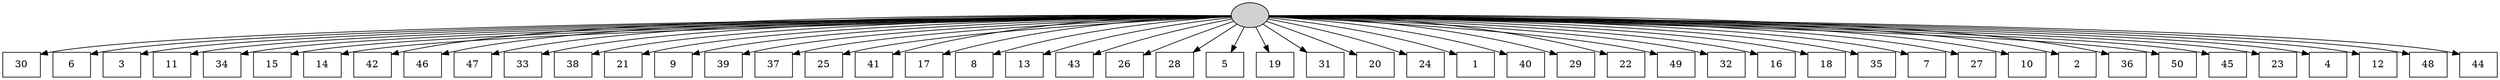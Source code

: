 digraph G {
0[style=filled, fillcolor=grey82, label=""];
1[shape=box,style=filled, fillcolor=white,label="30\n"];
2[shape=box,style=filled, fillcolor=white,label="6\n"];
3[shape=box,style=filled, fillcolor=white,label="3\n"];
4[shape=box,style=filled, fillcolor=white,label="11\n"];
5[shape=box,style=filled, fillcolor=white,label="34\n"];
6[shape=box,style=filled, fillcolor=white,label="15\n"];
7[shape=box,style=filled, fillcolor=white,label="14\n"];
8[shape=box,style=filled, fillcolor=white,label="42\n"];
9[shape=box,style=filled, fillcolor=white,label="46\n"];
10[shape=box,style=filled, fillcolor=white,label="47\n"];
11[shape=box,style=filled, fillcolor=white,label="33\n"];
12[shape=box,style=filled, fillcolor=white,label="38\n"];
13[shape=box,style=filled, fillcolor=white,label="21\n"];
14[shape=box,style=filled, fillcolor=white,label="9\n"];
15[shape=box,style=filled, fillcolor=white,label="39\n"];
16[shape=box,style=filled, fillcolor=white,label="37\n"];
17[shape=box,style=filled, fillcolor=white,label="25\n"];
18[shape=box,style=filled, fillcolor=white,label="41\n"];
19[shape=box,style=filled, fillcolor=white,label="17\n"];
20[shape=box,style=filled, fillcolor=white,label="8\n"];
21[shape=box,style=filled, fillcolor=white,label="13\n"];
22[shape=box,style=filled, fillcolor=white,label="43\n"];
23[shape=box,style=filled, fillcolor=white,label="26\n"];
24[shape=box,style=filled, fillcolor=white,label="28\n"];
25[shape=box,style=filled, fillcolor=white,label="5\n"];
26[shape=box,style=filled, fillcolor=white,label="19\n"];
27[shape=box,style=filled, fillcolor=white,label="31\n"];
28[shape=box,style=filled, fillcolor=white,label="20\n"];
29[shape=box,style=filled, fillcolor=white,label="24\n"];
30[shape=box,style=filled, fillcolor=white,label="1\n"];
31[shape=box,style=filled, fillcolor=white,label="40\n"];
32[shape=box,style=filled, fillcolor=white,label="29\n"];
33[shape=box,style=filled, fillcolor=white,label="22\n"];
34[shape=box,style=filled, fillcolor=white,label="49\n"];
35[shape=box,style=filled, fillcolor=white,label="32\n"];
36[shape=box,style=filled, fillcolor=white,label="16\n"];
37[shape=box,style=filled, fillcolor=white,label="18\n"];
38[shape=box,style=filled, fillcolor=white,label="35\n"];
39[shape=box,style=filled, fillcolor=white,label="7\n"];
40[shape=box,style=filled, fillcolor=white,label="27\n"];
41[shape=box,style=filled, fillcolor=white,label="10\n"];
42[shape=box,style=filled, fillcolor=white,label="2\n"];
43[shape=box,style=filled, fillcolor=white,label="36\n"];
44[shape=box,style=filled, fillcolor=white,label="50\n"];
45[shape=box,style=filled, fillcolor=white,label="45\n"];
46[shape=box,style=filled, fillcolor=white,label="23\n"];
47[shape=box,style=filled, fillcolor=white,label="4\n"];
48[shape=box,style=filled, fillcolor=white,label="12\n"];
49[shape=box,style=filled, fillcolor=white,label="48\n"];
50[shape=box,style=filled, fillcolor=white,label="44\n"];
0->1 ;
0->2 ;
0->3 ;
0->4 ;
0->5 ;
0->6 ;
0->7 ;
0->8 ;
0->9 ;
0->10 ;
0->11 ;
0->12 ;
0->13 ;
0->14 ;
0->15 ;
0->16 ;
0->17 ;
0->18 ;
0->19 ;
0->20 ;
0->21 ;
0->22 ;
0->23 ;
0->24 ;
0->25 ;
0->26 ;
0->27 ;
0->28 ;
0->29 ;
0->30 ;
0->31 ;
0->32 ;
0->33 ;
0->34 ;
0->35 ;
0->36 ;
0->37 ;
0->38 ;
0->39 ;
0->40 ;
0->41 ;
0->42 ;
0->43 ;
0->44 ;
0->45 ;
0->46 ;
0->47 ;
0->48 ;
0->49 ;
0->50 ;
}

